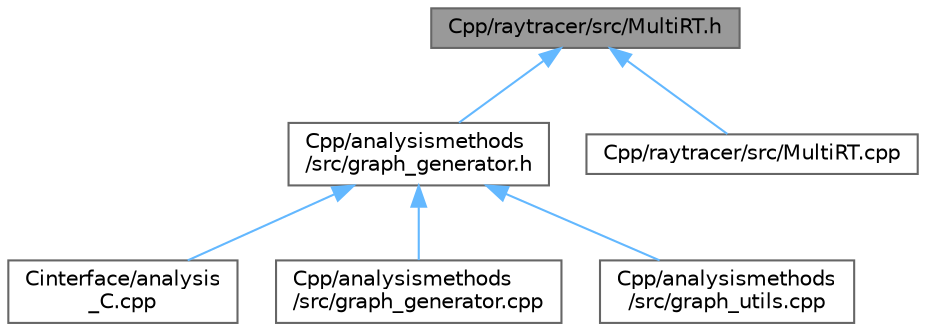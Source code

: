 digraph "Cpp/raytracer/src/MultiRT.h"
{
 // LATEX_PDF_SIZE
  bgcolor="transparent";
  edge [fontname=Helvetica,fontsize=10,labelfontname=Helvetica,labelfontsize=10];
  node [fontname=Helvetica,fontsize=10,shape=box,height=0.2,width=0.4];
  Node1 [label="Cpp/raytracer/src/MultiRT.h",height=0.2,width=0.4,color="gray40", fillcolor="grey60", style="filled", fontcolor="black",tooltip=" "];
  Node1 -> Node2 [dir="back",color="steelblue1",style="solid"];
  Node2 [label="Cpp/analysismethods\l/src/graph_generator.h",height=0.2,width=0.4,color="grey40", fillcolor="white", style="filled",URL="$a00008.html",tooltip="Contains declarations for all functions related to the graph generator."];
  Node2 -> Node3 [dir="back",color="steelblue1",style="solid"];
  Node3 [label="Cinterface/analysis\l_C.cpp",height=0.2,width=0.4,color="grey40", fillcolor="white", style="filled",URL="$a00404.html",tooltip=" "];
  Node2 -> Node4 [dir="back",color="steelblue1",style="solid"];
  Node4 [label="Cpp/analysismethods\l/src/graph_generator.cpp",height=0.2,width=0.4,color="grey40", fillcolor="white", style="filled",URL="$a00005.html",tooltip="Contains implementation for the functions in the GraphGenerator class."];
  Node2 -> Node5 [dir="back",color="steelblue1",style="solid"];
  Node5 [label="Cpp/analysismethods\l/src/graph_utils.cpp",height=0.2,width=0.4,color="grey40", fillcolor="white", style="filled",URL="$a00011.html",tooltip=" "];
  Node1 -> Node6 [dir="back",color="steelblue1",style="solid"];
  Node6 [label="Cpp/raytracer/src/MultiRT.cpp",height=0.2,width=0.4,color="grey40", fillcolor="white", style="filled",URL="$a00221.html",tooltip=" "];
}
